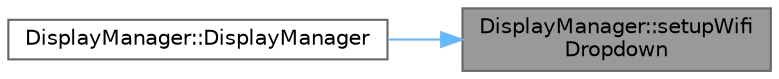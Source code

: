 digraph "DisplayManager::setupWifiDropdown"
{
 // LATEX_PDF_SIZE
  bgcolor="transparent";
  edge [fontname=Helvetica,fontsize=10,labelfontname=Helvetica,labelfontsize=10];
  node [fontname=Helvetica,fontsize=10,shape=box,height=0.2,width=0.4];
  rankdir="RL";
  Node1 [id="Node000001",label="DisplayManager::setupWifi\lDropdown",height=0.2,width=0.4,color="gray40", fillcolor="grey60", style="filled", fontcolor="black",tooltip=" "];
  Node1 -> Node2 [id="edge1_Node000001_Node000002",dir="back",color="steelblue1",style="solid",tooltip=" "];
  Node2 [id="Node000002",label="DisplayManager::DisplayManager",height=0.2,width=0.4,color="grey40", fillcolor="white", style="filled",URL="$classDisplayManager.html#ae9f9ff9490927152279cbb64a05b775a",tooltip="Construct a new DisplayManager object."];
}

